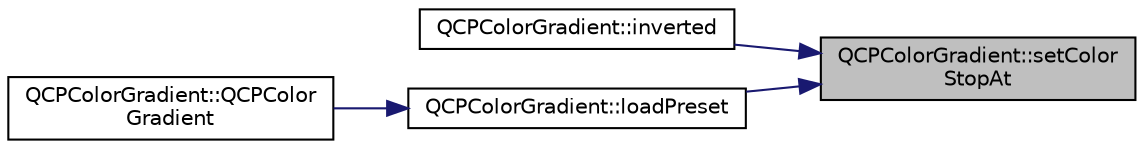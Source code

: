 digraph "QCPColorGradient::setColorStopAt"
{
 // LATEX_PDF_SIZE
  edge [fontname="Helvetica",fontsize="10",labelfontname="Helvetica",labelfontsize="10"];
  node [fontname="Helvetica",fontsize="10",shape=record];
  rankdir="RL";
  Node1 [label="QCPColorGradient::setColor\lStopAt",height=0.2,width=0.4,color="black", fillcolor="grey75", style="filled", fontcolor="black",tooltip=" "];
  Node1 -> Node2 [dir="back",color="midnightblue",fontsize="10",style="solid",fontname="Helvetica"];
  Node2 [label="QCPColorGradient::inverted",height=0.2,width=0.4,color="black", fillcolor="white", style="filled",URL="$classQCPColorGradient.html#a9f72f501de429829ec446333316decda",tooltip=" "];
  Node1 -> Node3 [dir="back",color="midnightblue",fontsize="10",style="solid",fontname="Helvetica"];
  Node3 [label="QCPColorGradient::loadPreset",height=0.2,width=0.4,color="black", fillcolor="white", style="filled",URL="$classQCPColorGradient.html#aa0aeec1528241728b9671bf8e60b1622",tooltip=" "];
  Node3 -> Node4 [dir="back",color="midnightblue",fontsize="10",style="solid",fontname="Helvetica"];
  Node4 [label="QCPColorGradient::QCPColor\lGradient",height=0.2,width=0.4,color="black", fillcolor="white", style="filled",URL="$classQCPColorGradient.html#a4e570b4004fd60bd135e52d685ed2b66",tooltip=" "];
}
